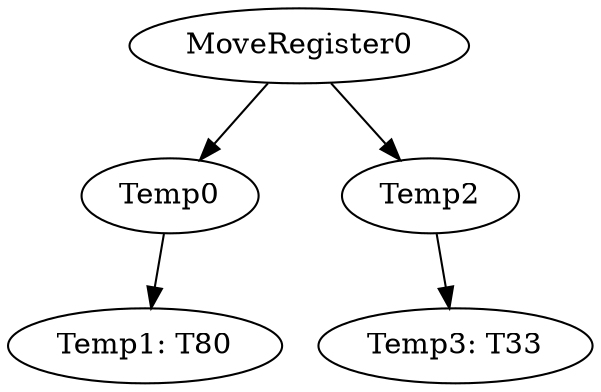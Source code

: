 digraph {
	ordering = out;
	MoveRegister0 -> Temp0;
	MoveRegister0 -> Temp2;
	Temp2 -> "Temp3: T33";
	Temp0 -> "Temp1: T80";
}

